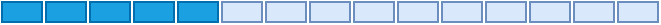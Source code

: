 <mxfile version="24.3.1" type="github">
  <diagram name="第 1 页" id="rxkOVhqzTqR9OQhL-Rtd">
    <mxGraphModel dx="477" dy="261" grid="1" gridSize="10" guides="1" tooltips="1" connect="1" arrows="1" fold="1" page="1" pageScale="1" pageWidth="827" pageHeight="1169" math="0" shadow="0">
      <root>
        <mxCell id="0" />
        <mxCell id="1" parent="0" />
        <mxCell id="jDbUTvG4x1rniwGcR3s1-1" value="" style="rounded=0;fillColor=#1ba1e2;strokeColor=#006EAF;fontColor=#ffffff;" vertex="1" parent="1">
          <mxGeometry x="200" y="270" width="20" height="10" as="geometry" />
        </mxCell>
        <mxCell id="jDbUTvG4x1rniwGcR3s1-2" value="" style="rounded=0;fillColor=#1ba1e2;strokeColor=#006EAF;fontColor=#ffffff;" vertex="1" parent="1">
          <mxGeometry x="222" y="270" width="20" height="10" as="geometry" />
        </mxCell>
        <mxCell id="jDbUTvG4x1rniwGcR3s1-3" value="" style="rounded=0;fillColor=#1ba1e2;strokeColor=#006EAF;fontColor=#ffffff;" vertex="1" parent="1">
          <mxGeometry x="244" y="270" width="20" height="10" as="geometry" />
        </mxCell>
        <mxCell id="jDbUTvG4x1rniwGcR3s1-4" value="" style="rounded=0;fillColor=#1ba1e2;strokeColor=#006EAF;fontColor=#ffffff;" vertex="1" parent="1">
          <mxGeometry x="266" y="270" width="20" height="10" as="geometry" />
        </mxCell>
        <mxCell id="jDbUTvG4x1rniwGcR3s1-5" value="" style="rounded=0;fillColor=#1ba1e2;strokeColor=#006EAF;fontColor=#ffffff;" vertex="1" parent="1">
          <mxGeometry x="288" y="270" width="20" height="10" as="geometry" />
        </mxCell>
        <mxCell id="jDbUTvG4x1rniwGcR3s1-6" value="" style="rounded=0;fillColor=#dae8fc;strokeColor=#6c8ebf;" vertex="1" parent="1">
          <mxGeometry x="310" y="270" width="20" height="10" as="geometry" />
        </mxCell>
        <mxCell id="jDbUTvG4x1rniwGcR3s1-7" value="" style="rounded=0;fillColor=#dae8fc;strokeColor=#6c8ebf;" vertex="1" parent="1">
          <mxGeometry x="332" y="270" width="20" height="10" as="geometry" />
        </mxCell>
        <mxCell id="jDbUTvG4x1rniwGcR3s1-8" value="" style="rounded=0;fillColor=#dae8fc;strokeColor=#6c8ebf;" vertex="1" parent="1">
          <mxGeometry x="354" y="270" width="20" height="10" as="geometry" />
        </mxCell>
        <mxCell id="jDbUTvG4x1rniwGcR3s1-9" value="" style="rounded=0;fillColor=#dae8fc;strokeColor=#6c8ebf;" vertex="1" parent="1">
          <mxGeometry x="376" y="270" width="20" height="10" as="geometry" />
        </mxCell>
        <mxCell id="jDbUTvG4x1rniwGcR3s1-10" value="" style="rounded=0;fillColor=#dae8fc;strokeColor=#6c8ebf;" vertex="1" parent="1">
          <mxGeometry x="398" y="270" width="20" height="10" as="geometry" />
        </mxCell>
        <mxCell id="jDbUTvG4x1rniwGcR3s1-11" value="" style="rounded=0;fillColor=#dae8fc;strokeColor=#6c8ebf;" vertex="1" parent="1">
          <mxGeometry x="420" y="270" width="20" height="10" as="geometry" />
        </mxCell>
        <mxCell id="jDbUTvG4x1rniwGcR3s1-12" value="" style="rounded=0;fillColor=#dae8fc;strokeColor=#6c8ebf;" vertex="1" parent="1">
          <mxGeometry x="442" y="270" width="20" height="10" as="geometry" />
        </mxCell>
        <mxCell id="jDbUTvG4x1rniwGcR3s1-13" value="" style="rounded=0;fillColor=#dae8fc;strokeColor=#6c8ebf;" vertex="1" parent="1">
          <mxGeometry x="464" y="270" width="20" height="10" as="geometry" />
        </mxCell>
        <mxCell id="jDbUTvG4x1rniwGcR3s1-14" value="" style="rounded=0;fillColor=#dae8fc;strokeColor=#6c8ebf;" vertex="1" parent="1">
          <mxGeometry x="486" y="270" width="20" height="10" as="geometry" />
        </mxCell>
        <mxCell id="jDbUTvG4x1rniwGcR3s1-15" value="" style="rounded=0;fillColor=#dae8fc;strokeColor=#6c8ebf;" vertex="1" parent="1">
          <mxGeometry x="508" y="270" width="20" height="10" as="geometry" />
        </mxCell>
      </root>
    </mxGraphModel>
  </diagram>
</mxfile>

